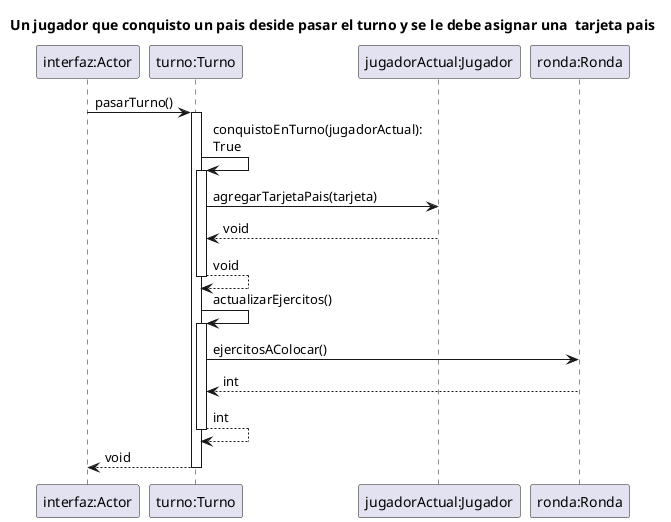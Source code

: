 @startuml
skinparam maxmessagesize 20

title "Un jugador que conquisto un pais deside pasar el turno y se le debe asignar una  tarjeta pais"

"interfaz:Actor" -> "turno:Turno" ++: pasarTurno()
"turno:Turno" -> "turno:Turno"++: conquistoEnTurno(jugadorActual): True
"turno:Turno" -> "jugadorActual:Jugador" : agregarTarjetaPais(tarjeta)
"jugadorActual:Jugador" --> "turno:Turno":void
return void

"turno:Turno" -> "turno:Turno"++: actualizarEjercitos()

"turno:Turno" -> "ronda:Ronda" : ejercitosAColocar()
"ronda:Ronda" --> "turno:Turno": int

return int
return void

@enduml